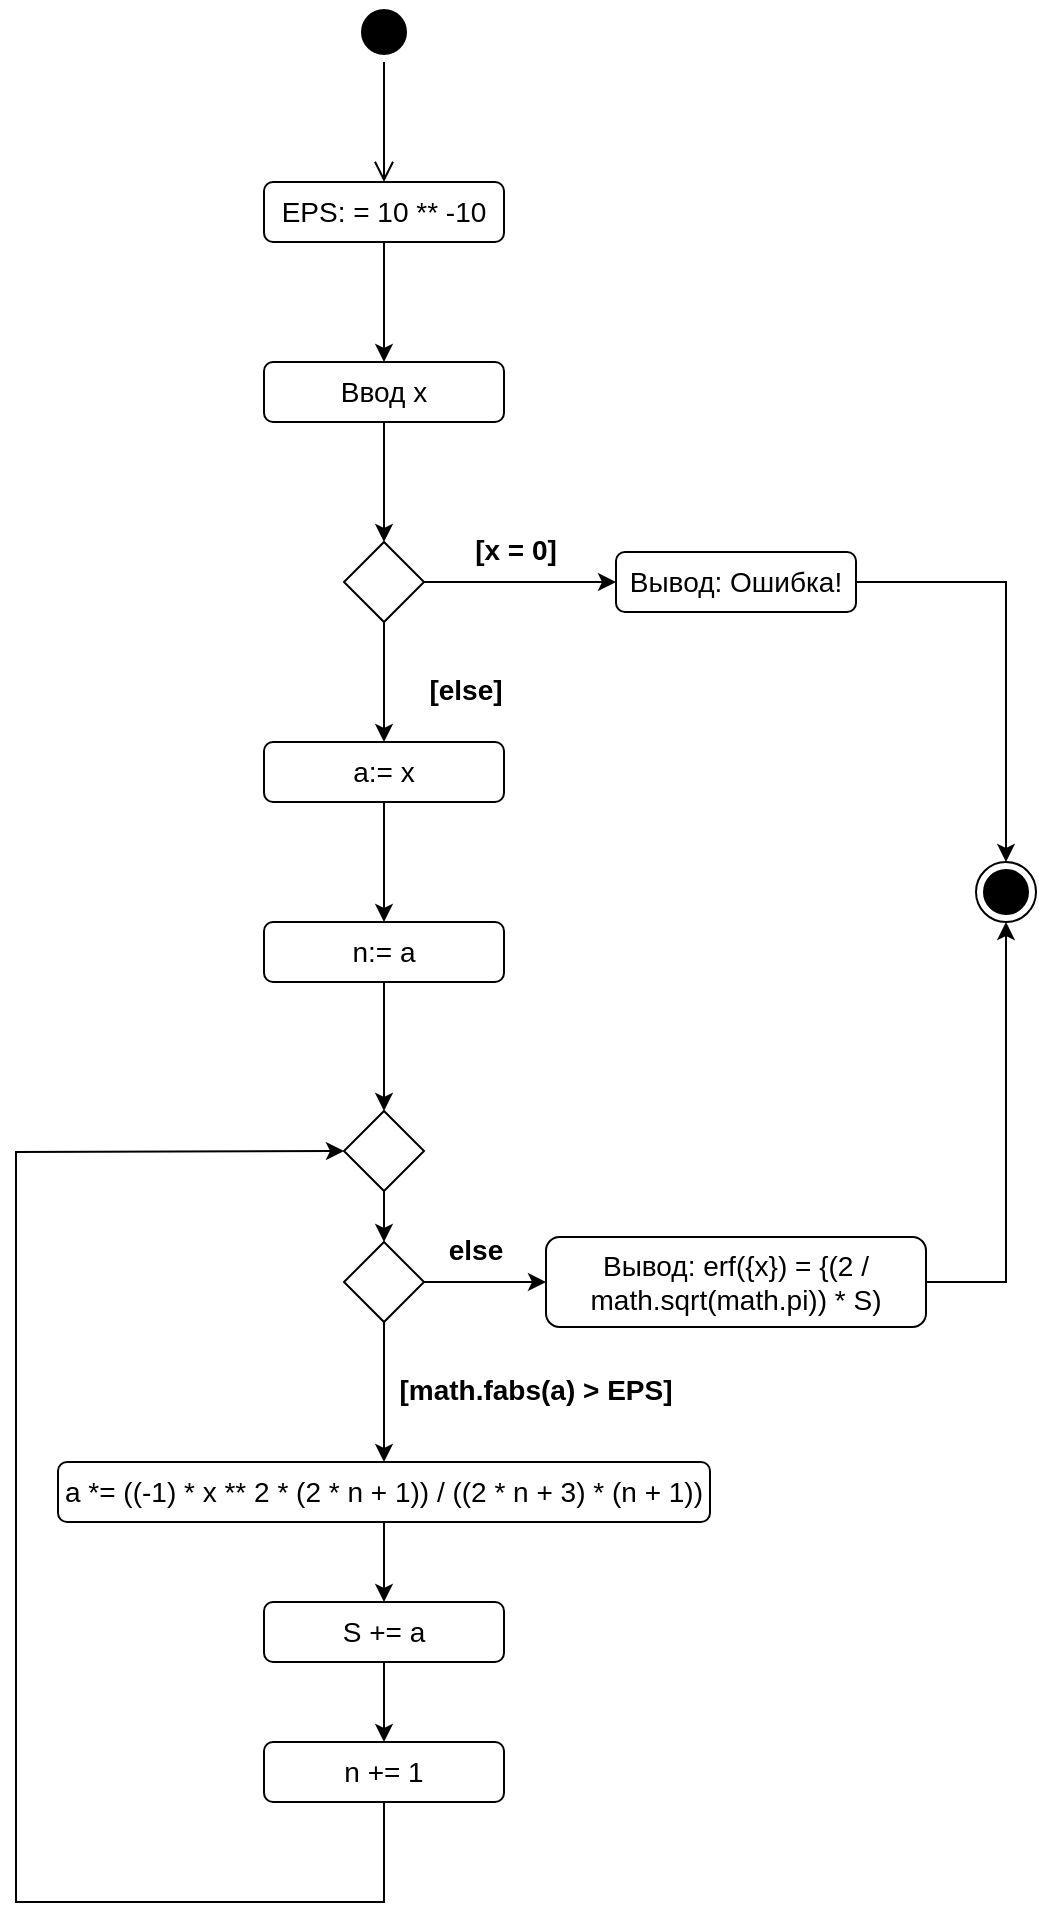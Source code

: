<mxfile version="18.2.0" type="device"><diagram id="_7Y1MOhQsTjC4UsZLiLH" name="Page-1"><mxGraphModel dx="1381" dy="795" grid="1" gridSize="10" guides="1" tooltips="1" connect="1" arrows="1" fold="1" page="1" pageScale="1" pageWidth="827" pageHeight="1169" math="0" shadow="0"><root><mxCell id="0"/><mxCell id="1" parent="0"/><mxCell id="VEznG5iewrZgxKvgiiBz-1" value="" style="ellipse;html=1;shape=startState;fillColor=#000000;strokeColor=#000000;" vertex="1" parent="1"><mxGeometry x="399" y="10" width="30" height="30" as="geometry"/></mxCell><mxCell id="VEznG5iewrZgxKvgiiBz-2" value="" style="edgeStyle=orthogonalEdgeStyle;html=1;verticalAlign=bottom;endArrow=open;endSize=8;strokeColor=#000000;rounded=0;entryX=0.5;entryY=0;entryDx=0;entryDy=0;" edge="1" source="VEznG5iewrZgxKvgiiBz-1" parent="1" target="VEznG5iewrZgxKvgiiBz-4"><mxGeometry relative="1" as="geometry"><mxPoint x="414" y="100" as="targetPoint"/></mxGeometry></mxCell><mxCell id="VEznG5iewrZgxKvgiiBz-3" value="" style="ellipse;html=1;shape=endState;fillColor=#000000;strokeColor=#000000;" vertex="1" parent="1"><mxGeometry x="710" y="440" width="30" height="30" as="geometry"/></mxCell><mxCell id="VEznG5iewrZgxKvgiiBz-4" value="&lt;font style=&quot;font-size: 14px;&quot;&gt;EPS: = 10 ** -10&lt;/font&gt;" style="rounded=1;whiteSpace=wrap;html=1;strokeColor=#000000;" vertex="1" parent="1"><mxGeometry x="354" y="100" width="120" height="30" as="geometry"/></mxCell><mxCell id="VEznG5iewrZgxKvgiiBz-5" value="&lt;font style=&quot;font-size: 14px;&quot;&gt;Ввод x&lt;/font&gt;" style="rounded=1;whiteSpace=wrap;html=1;strokeColor=#000000;" vertex="1" parent="1"><mxGeometry x="354" y="190" width="120" height="30" as="geometry"/></mxCell><mxCell id="VEznG5iewrZgxKvgiiBz-6" value="" style="rhombus;whiteSpace=wrap;html=1;strokeColor=#000000;" vertex="1" parent="1"><mxGeometry x="394" y="280" width="40" height="40" as="geometry"/></mxCell><mxCell id="VEznG5iewrZgxKvgiiBz-7" value="Вывод: Ошибка!" style="rounded=1;whiteSpace=wrap;html=1;strokeColor=#000000;fontSize=14;" vertex="1" parent="1"><mxGeometry x="530" y="285" width="120" height="30" as="geometry"/></mxCell><mxCell id="VEznG5iewrZgxKvgiiBz-8" value="" style="endArrow=classic;html=1;rounded=0;strokeColor=#000000;exitX=0.5;exitY=1;exitDx=0;exitDy=0;" edge="1" parent="1" source="VEznG5iewrZgxKvgiiBz-6" target="VEznG5iewrZgxKvgiiBz-9"><mxGeometry width="50" height="50" relative="1" as="geometry"><mxPoint x="390" y="530" as="sourcePoint"/><mxPoint x="414" y="380" as="targetPoint"/></mxGeometry></mxCell><mxCell id="VEznG5iewrZgxKvgiiBz-9" value="&lt;font style=&quot;font-size: 14px;&quot;&gt;a:= x&lt;/font&gt;" style="rounded=1;whiteSpace=wrap;html=1;strokeColor=#000000;" vertex="1" parent="1"><mxGeometry x="354" y="380" width="120" height="30" as="geometry"/></mxCell><mxCell id="VEznG5iewrZgxKvgiiBz-10" value="n:= a" style="rounded=1;whiteSpace=wrap;html=1;fontSize=14;strokeColor=#000000;" vertex="1" parent="1"><mxGeometry x="354" y="470" width="120" height="30" as="geometry"/></mxCell><mxCell id="VEznG5iewrZgxKvgiiBz-11" value="" style="rhombus;whiteSpace=wrap;html=1;fontSize=14;strokeColor=#000000;" vertex="1" parent="1"><mxGeometry x="394" y="564.5" width="40" height="40" as="geometry"/></mxCell><mxCell id="VEznG5iewrZgxKvgiiBz-12" value="" style="rhombus;whiteSpace=wrap;html=1;fontSize=14;strokeColor=#000000;" vertex="1" parent="1"><mxGeometry x="394" y="630" width="40" height="40" as="geometry"/></mxCell><mxCell id="VEznG5iewrZgxKvgiiBz-14" value="a *= ((-1) * x ** 2 * (2 * n + 1)) / ((2 * n + 3) * (n + 1))" style="rounded=1;whiteSpace=wrap;html=1;fontSize=14;strokeColor=#000000;" vertex="1" parent="1"><mxGeometry x="251" y="740" width="326" height="30" as="geometry"/></mxCell><mxCell id="VEznG5iewrZgxKvgiiBz-15" value="S += a" style="rounded=1;whiteSpace=wrap;html=1;fontSize=14;strokeColor=#000000;" vertex="1" parent="1"><mxGeometry x="354" y="810" width="120" height="30" as="geometry"/></mxCell><mxCell id="VEznG5iewrZgxKvgiiBz-16" value="n += 1" style="rounded=1;whiteSpace=wrap;html=1;fontSize=14;strokeColor=#000000;" vertex="1" parent="1"><mxGeometry x="354" y="880" width="120" height="30" as="geometry"/></mxCell><mxCell id="VEznG5iewrZgxKvgiiBz-17" value="" style="endArrow=classic;html=1;rounded=0;fontSize=14;strokeColor=#000000;exitX=0.5;exitY=1;exitDx=0;exitDy=0;entryX=0;entryY=0.5;entryDx=0;entryDy=0;" edge="1" parent="1" source="VEznG5iewrZgxKvgiiBz-16" target="VEznG5iewrZgxKvgiiBz-11"><mxGeometry width="50" height="50" relative="1" as="geometry"><mxPoint x="390" y="830" as="sourcePoint"/><mxPoint x="440" y="780" as="targetPoint"/><Array as="points"><mxPoint x="414" y="960"/><mxPoint x="230" y="960"/><mxPoint x="230" y="585"/></Array></mxGeometry></mxCell><mxCell id="VEznG5iewrZgxKvgiiBz-18" value="" style="endArrow=classic;html=1;rounded=0;fontSize=14;strokeColor=#000000;exitX=0.5;exitY=1;exitDx=0;exitDy=0;entryX=0.5;entryY=0;entryDx=0;entryDy=0;" edge="1" parent="1" source="VEznG5iewrZgxKvgiiBz-12" target="VEznG5iewrZgxKvgiiBz-14"><mxGeometry width="50" height="50" relative="1" as="geometry"><mxPoint x="390" y="830" as="sourcePoint"/><mxPoint x="440" y="780" as="targetPoint"/></mxGeometry></mxCell><mxCell id="VEznG5iewrZgxKvgiiBz-19" value="" style="endArrow=classic;html=1;rounded=0;fontSize=14;strokeColor=#000000;exitX=0.5;exitY=1;exitDx=0;exitDy=0;entryX=0.5;entryY=0;entryDx=0;entryDy=0;" edge="1" parent="1" source="VEznG5iewrZgxKvgiiBz-14" target="VEznG5iewrZgxKvgiiBz-15"><mxGeometry width="50" height="50" relative="1" as="geometry"><mxPoint x="390" y="830" as="sourcePoint"/><mxPoint x="440" y="780" as="targetPoint"/></mxGeometry></mxCell><mxCell id="VEznG5iewrZgxKvgiiBz-20" value="" style="endArrow=classic;html=1;rounded=0;fontSize=14;strokeColor=#000000;exitX=0.5;exitY=1;exitDx=0;exitDy=0;entryX=0.5;entryY=0;entryDx=0;entryDy=0;" edge="1" parent="1" source="VEznG5iewrZgxKvgiiBz-15" target="VEznG5iewrZgxKvgiiBz-16"><mxGeometry width="50" height="50" relative="1" as="geometry"><mxPoint x="390" y="830" as="sourcePoint"/><mxPoint x="440" y="780" as="targetPoint"/></mxGeometry></mxCell><mxCell id="VEznG5iewrZgxKvgiiBz-21" value="" style="endArrow=classic;html=1;rounded=0;fontSize=14;strokeColor=#000000;exitX=0.5;exitY=1;exitDx=0;exitDy=0;entryX=0.5;entryY=0;entryDx=0;entryDy=0;" edge="1" parent="1" source="VEznG5iewrZgxKvgiiBz-11" target="VEznG5iewrZgxKvgiiBz-12"><mxGeometry width="50" height="50" relative="1" as="geometry"><mxPoint x="390" y="730" as="sourcePoint"/><mxPoint x="440" y="680" as="targetPoint"/></mxGeometry></mxCell><mxCell id="VEznG5iewrZgxKvgiiBz-22" value="" style="endArrow=classic;html=1;rounded=0;fontSize=14;strokeColor=#000000;exitX=0.5;exitY=1;exitDx=0;exitDy=0;entryX=0.5;entryY=0;entryDx=0;entryDy=0;" edge="1" parent="1" source="VEznG5iewrZgxKvgiiBz-10" target="VEznG5iewrZgxKvgiiBz-11"><mxGeometry width="50" height="50" relative="1" as="geometry"><mxPoint x="390" y="530" as="sourcePoint"/><mxPoint x="440" y="480" as="targetPoint"/></mxGeometry></mxCell><mxCell id="VEznG5iewrZgxKvgiiBz-23" value="" style="endArrow=classic;html=1;rounded=0;fontSize=14;strokeColor=#000000;exitX=0.5;exitY=1;exitDx=0;exitDy=0;entryX=0.5;entryY=0;entryDx=0;entryDy=0;" edge="1" parent="1" source="VEznG5iewrZgxKvgiiBz-9" target="VEznG5iewrZgxKvgiiBz-10"><mxGeometry width="50" height="50" relative="1" as="geometry"><mxPoint x="390" y="530" as="sourcePoint"/><mxPoint x="440" y="480" as="targetPoint"/></mxGeometry></mxCell><mxCell id="VEznG5iewrZgxKvgiiBz-24" value="" style="endArrow=classic;html=1;rounded=0;fontSize=14;strokeColor=#000000;exitX=0.5;exitY=1;exitDx=0;exitDy=0;entryX=0.5;entryY=0;entryDx=0;entryDy=0;" edge="1" parent="1" source="VEznG5iewrZgxKvgiiBz-5" target="VEznG5iewrZgxKvgiiBz-6"><mxGeometry width="50" height="50" relative="1" as="geometry"><mxPoint x="390" y="330" as="sourcePoint"/><mxPoint x="440" y="280" as="targetPoint"/></mxGeometry></mxCell><mxCell id="VEznG5iewrZgxKvgiiBz-25" value="" style="endArrow=classic;html=1;rounded=0;fontSize=14;strokeColor=#000000;exitX=0.5;exitY=1;exitDx=0;exitDy=0;entryX=0.5;entryY=0;entryDx=0;entryDy=0;" edge="1" parent="1" source="VEznG5iewrZgxKvgiiBz-4" target="VEznG5iewrZgxKvgiiBz-5"><mxGeometry width="50" height="50" relative="1" as="geometry"><mxPoint x="390" y="330" as="sourcePoint"/><mxPoint x="440" y="280" as="targetPoint"/></mxGeometry></mxCell><mxCell id="VEznG5iewrZgxKvgiiBz-26" value="" style="endArrow=classic;html=1;rounded=0;fontSize=14;strokeColor=#000000;exitX=1;exitY=0.5;exitDx=0;exitDy=0;entryX=0;entryY=0.5;entryDx=0;entryDy=0;" edge="1" parent="1" source="VEznG5iewrZgxKvgiiBz-6" target="VEznG5iewrZgxKvgiiBz-7"><mxGeometry width="50" height="50" relative="1" as="geometry"><mxPoint x="390" y="530" as="sourcePoint"/><mxPoint x="440" y="480" as="targetPoint"/></mxGeometry></mxCell><mxCell id="VEznG5iewrZgxKvgiiBz-27" value="" style="endArrow=classic;html=1;rounded=0;fontSize=14;strokeColor=#000000;exitX=1;exitY=0.5;exitDx=0;exitDy=0;entryX=0;entryY=0.5;entryDx=0;entryDy=0;" edge="1" parent="1" source="VEznG5iewrZgxKvgiiBz-12" target="VEznG5iewrZgxKvgiiBz-28"><mxGeometry width="50" height="50" relative="1" as="geometry"><mxPoint x="390" y="630" as="sourcePoint"/><mxPoint x="530" y="650" as="targetPoint"/></mxGeometry></mxCell><mxCell id="VEznG5iewrZgxKvgiiBz-28" value="Вывод: erf({x}) = {(2 / math.sqrt(math.pi)) * S)" style="rounded=1;whiteSpace=wrap;html=1;fontSize=14;strokeColor=#000000;" vertex="1" parent="1"><mxGeometry x="495" y="627.5" width="190" height="45" as="geometry"/></mxCell><mxCell id="VEznG5iewrZgxKvgiiBz-29" value="" style="endArrow=classic;html=1;rounded=0;fontSize=14;strokeColor=#000000;exitX=1;exitY=0.5;exitDx=0;exitDy=0;entryX=0.5;entryY=0;entryDx=0;entryDy=0;" edge="1" parent="1" source="VEznG5iewrZgxKvgiiBz-7" target="VEznG5iewrZgxKvgiiBz-3"><mxGeometry width="50" height="50" relative="1" as="geometry"><mxPoint x="390" y="470" as="sourcePoint"/><mxPoint x="440" y="420" as="targetPoint"/><Array as="points"><mxPoint x="725" y="300"/></Array></mxGeometry></mxCell><mxCell id="VEznG5iewrZgxKvgiiBz-30" value="" style="endArrow=classic;html=1;rounded=0;fontSize=14;strokeColor=#000000;exitX=1;exitY=0.5;exitDx=0;exitDy=0;entryX=0.5;entryY=1;entryDx=0;entryDy=0;" edge="1" parent="1" source="VEznG5iewrZgxKvgiiBz-28" target="VEznG5iewrZgxKvgiiBz-3"><mxGeometry width="50" height="50" relative="1" as="geometry"><mxPoint x="390" y="570" as="sourcePoint"/><mxPoint x="440" y="520" as="targetPoint"/><Array as="points"><mxPoint x="725" y="650"/></Array></mxGeometry></mxCell><mxCell id="VEznG5iewrZgxKvgiiBz-31" value="[x = 0]" style="text;align=center;fontStyle=1;verticalAlign=middle;spacingLeft=3;spacingRight=3;strokeColor=none;rotatable=0;points=[[0,0.5],[1,0.5]];portConstraint=eastwest;fontSize=14;" vertex="1" parent="1"><mxGeometry x="440" y="270" width="80" height="26" as="geometry"/></mxCell><mxCell id="VEznG5iewrZgxKvgiiBz-32" value="[else]" style="text;align=center;fontStyle=1;verticalAlign=middle;spacingLeft=3;spacingRight=3;strokeColor=none;rotatable=0;points=[[0,0.5],[1,0.5]];portConstraint=eastwest;fontSize=14;" vertex="1" parent="1"><mxGeometry x="415" y="340" width="80" height="26" as="geometry"/></mxCell><mxCell id="VEznG5iewrZgxKvgiiBz-33" value="else" style="text;align=center;fontStyle=1;verticalAlign=middle;spacingLeft=3;spacingRight=3;strokeColor=none;rotatable=0;points=[[0,0.5],[1,0.5]];portConstraint=eastwest;fontSize=14;" vertex="1" parent="1"><mxGeometry x="420" y="620" width="80" height="26" as="geometry"/></mxCell><mxCell id="VEznG5iewrZgxKvgiiBz-34" value="[math.fabs(a) &gt; EPS]" style="text;align=center;fontStyle=1;verticalAlign=middle;spacingLeft=3;spacingRight=3;strokeColor=none;rotatable=0;points=[[0,0.5],[1,0.5]];portConstraint=eastwest;fontSize=14;" vertex="1" parent="1"><mxGeometry x="450" y="690" width="80" height="26" as="geometry"/></mxCell></root></mxGraphModel></diagram></mxfile>